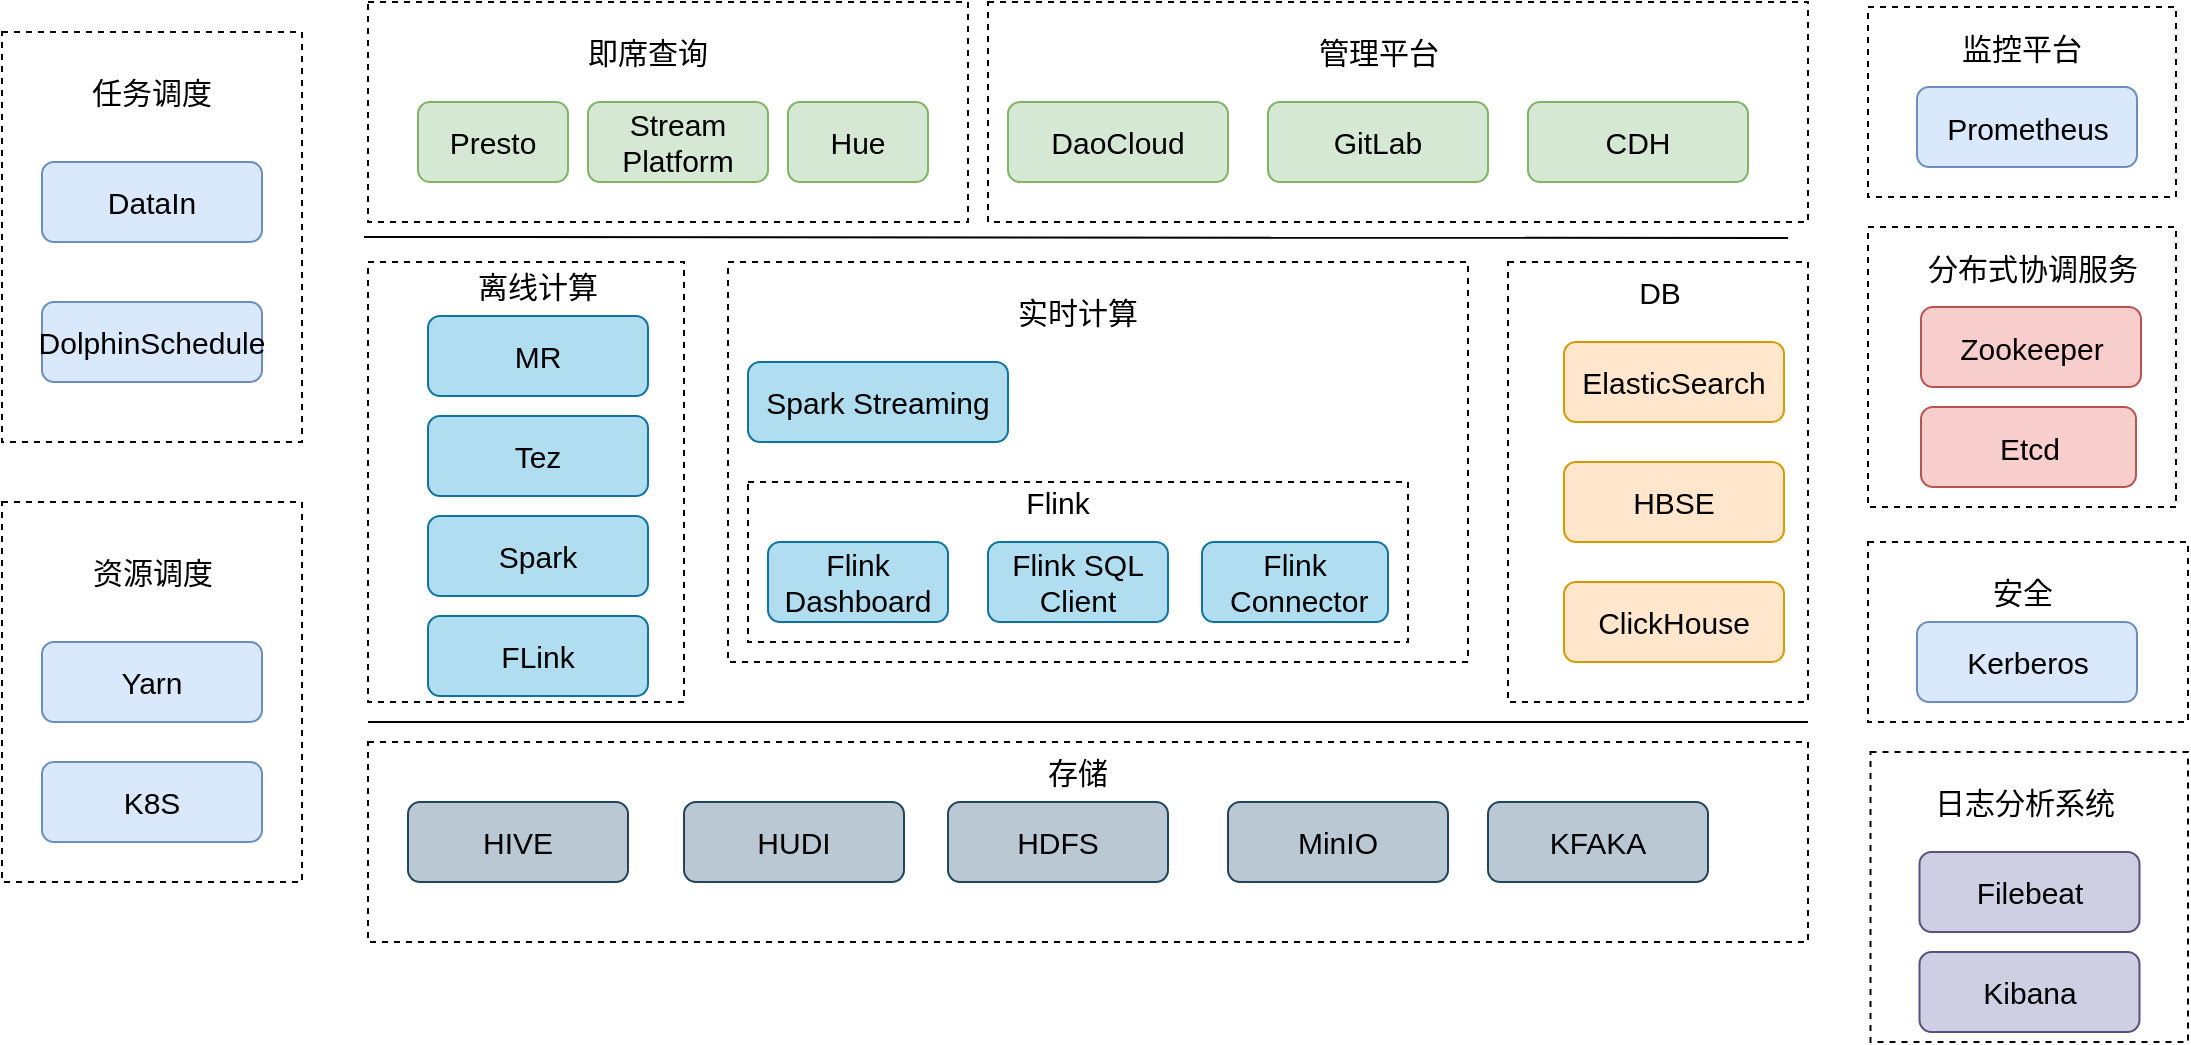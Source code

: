 <mxfile version="20.0.1" type="github">
  <diagram id="C5RBs43oDa-KdzZeNtuy" name="Page-1">
    <mxGraphModel dx="1018" dy="695" grid="1" gridSize="10" guides="1" tooltips="1" connect="1" arrows="1" fold="1" page="1" pageScale="1" pageWidth="827" pageHeight="1169" background="#ffffff" math="0" shadow="0">
      <root>
        <mxCell id="WIyWlLk6GJQsqaUBKTNV-0" />
        <mxCell id="WIyWlLk6GJQsqaUBKTNV-1" parent="WIyWlLk6GJQsqaUBKTNV-0" />
        <mxCell id="U5XGqWJioJr3O-M73j0z-75" value="" style="rounded=0;whiteSpace=wrap;html=1;fontSize=15;dashed=1;" vertex="1" parent="WIyWlLk6GJQsqaUBKTNV-1">
          <mxGeometry x="300" y="430" width="720" height="100" as="geometry" />
        </mxCell>
        <mxCell id="U5XGqWJioJr3O-M73j0z-64" value="" style="rounded=0;whiteSpace=wrap;html=1;fontSize=15;dashed=1;" vertex="1" parent="WIyWlLk6GJQsqaUBKTNV-1">
          <mxGeometry x="1050" y="172.5" width="154" height="140" as="geometry" />
        </mxCell>
        <mxCell id="U5XGqWJioJr3O-M73j0z-62" value="" style="rounded=0;whiteSpace=wrap;html=1;fontSize=15;dashed=1;" vertex="1" parent="WIyWlLk6GJQsqaUBKTNV-1">
          <mxGeometry x="1050" y="62.5" width="154" height="95" as="geometry" />
        </mxCell>
        <mxCell id="U5XGqWJioJr3O-M73j0z-60" value="" style="rounded=0;whiteSpace=wrap;html=1;fontSize=15;dashed=1;" vertex="1" parent="WIyWlLk6GJQsqaUBKTNV-1">
          <mxGeometry x="480" y="190" width="370" height="200" as="geometry" />
        </mxCell>
        <mxCell id="U5XGqWJioJr3O-M73j0z-59" value="" style="rounded=0;whiteSpace=wrap;html=1;fontSize=15;dashed=1;" vertex="1" parent="WIyWlLk6GJQsqaUBKTNV-1">
          <mxGeometry x="300" y="190" width="158" height="220" as="geometry" />
        </mxCell>
        <mxCell id="U5XGqWJioJr3O-M73j0z-58" value="" style="rounded=0;whiteSpace=wrap;html=1;fontSize=15;dashed=1;" vertex="1" parent="WIyWlLk6GJQsqaUBKTNV-1">
          <mxGeometry x="870" y="190" width="150" height="220" as="geometry" />
        </mxCell>
        <mxCell id="U5XGqWJioJr3O-M73j0z-57" value="" style="rounded=0;whiteSpace=wrap;html=1;fontSize=15;dashed=1;" vertex="1" parent="WIyWlLk6GJQsqaUBKTNV-1">
          <mxGeometry x="610" y="60" width="410" height="110" as="geometry" />
        </mxCell>
        <mxCell id="U5XGqWJioJr3O-M73j0z-55" value="" style="rounded=0;whiteSpace=wrap;html=1;fontSize=15;dashed=1;" vertex="1" parent="WIyWlLk6GJQsqaUBKTNV-1">
          <mxGeometry x="300" y="60" width="300" height="110" as="geometry" />
        </mxCell>
        <mxCell id="U5XGqWJioJr3O-M73j0z-53" value="" style="rounded=0;whiteSpace=wrap;html=1;fontSize=15;dashed=1;" vertex="1" parent="WIyWlLk6GJQsqaUBKTNV-1">
          <mxGeometry x="117" y="75" width="150" height="205" as="geometry" />
        </mxCell>
        <mxCell id="U5XGqWJioJr3O-M73j0z-52" value="" style="rounded=0;whiteSpace=wrap;html=1;fontSize=15;dashed=1;" vertex="1" parent="WIyWlLk6GJQsqaUBKTNV-1">
          <mxGeometry x="117" y="310" width="150" height="190" as="geometry" />
        </mxCell>
        <mxCell id="U5XGqWJioJr3O-M73j0z-0" value="HDFS" style="rounded=1;whiteSpace=wrap;html=1;fontSize=15;fillColor=#bac8d3;strokeColor=#23445d;" vertex="1" parent="WIyWlLk6GJQsqaUBKTNV-1">
          <mxGeometry x="590" y="460" width="110" height="40" as="geometry" />
        </mxCell>
        <mxCell id="U5XGqWJioJr3O-M73j0z-2" value="" style="endArrow=none;html=1;rounded=0;fontSize=15;" edge="1" parent="WIyWlLk6GJQsqaUBKTNV-1">
          <mxGeometry width="50" height="50" relative="1" as="geometry">
            <mxPoint x="300" y="420" as="sourcePoint" />
            <mxPoint x="1020" y="420" as="targetPoint" />
          </mxGeometry>
        </mxCell>
        <mxCell id="U5XGqWJioJr3O-M73j0z-3" value="存储" style="text;html=1;strokeColor=none;fillColor=none;align=center;verticalAlign=middle;whiteSpace=wrap;rounded=0;fontSize=15;" vertex="1" parent="WIyWlLk6GJQsqaUBKTNV-1">
          <mxGeometry x="625" y="430" width="60" height="30" as="geometry" />
        </mxCell>
        <mxCell id="U5XGqWJioJr3O-M73j0z-4" value="离线计算" style="text;html=1;strokeColor=none;fillColor=none;align=center;verticalAlign=middle;whiteSpace=wrap;rounded=0;fontSize=15;" vertex="1" parent="WIyWlLk6GJQsqaUBKTNV-1">
          <mxGeometry x="345" y="187" width="80" height="30" as="geometry" />
        </mxCell>
        <mxCell id="U5XGqWJioJr3O-M73j0z-8" value="MinIO" style="rounded=1;whiteSpace=wrap;html=1;fontSize=15;fillColor=#bac8d3;strokeColor=#23445d;" vertex="1" parent="WIyWlLk6GJQsqaUBKTNV-1">
          <mxGeometry x="730" y="460" width="110" height="40" as="geometry" />
        </mxCell>
        <mxCell id="U5XGqWJioJr3O-M73j0z-9" value="MR" style="rounded=1;whiteSpace=wrap;html=1;fontSize=15;fillColor=#b1ddf0;strokeColor=#10739e;" vertex="1" parent="WIyWlLk6GJQsqaUBKTNV-1">
          <mxGeometry x="330" y="217" width="110" height="40" as="geometry" />
        </mxCell>
        <mxCell id="U5XGqWJioJr3O-M73j0z-10" value="KFAKA" style="rounded=1;whiteSpace=wrap;html=1;fontSize=15;fillColor=#bac8d3;strokeColor=#23445d;" vertex="1" parent="WIyWlLk6GJQsqaUBKTNV-1">
          <mxGeometry x="860" y="460" width="110" height="40" as="geometry" />
        </mxCell>
        <mxCell id="U5XGqWJioJr3O-M73j0z-11" value="HIVE" style="rounded=1;whiteSpace=wrap;html=1;fontSize=15;fillColor=#bac8d3;strokeColor=#23445d;" vertex="1" parent="WIyWlLk6GJQsqaUBKTNV-1">
          <mxGeometry x="320" y="460" width="110" height="40" as="geometry" />
        </mxCell>
        <mxCell id="U5XGqWJioJr3O-M73j0z-12" value="Tez" style="rounded=1;whiteSpace=wrap;html=1;fontSize=15;fillColor=#b1ddf0;strokeColor=#10739e;" vertex="1" parent="WIyWlLk6GJQsqaUBKTNV-1">
          <mxGeometry x="330" y="267" width="110" height="40" as="geometry" />
        </mxCell>
        <mxCell id="U5XGqWJioJr3O-M73j0z-13" value="Spark" style="rounded=1;whiteSpace=wrap;html=1;fontSize=15;fillColor=#b1ddf0;strokeColor=#10739e;" vertex="1" parent="WIyWlLk6GJQsqaUBKTNV-1">
          <mxGeometry x="330" y="317" width="110" height="40" as="geometry" />
        </mxCell>
        <mxCell id="U5XGqWJioJr3O-M73j0z-14" value="实时计算" style="text;html=1;strokeColor=none;fillColor=none;align=center;verticalAlign=middle;whiteSpace=wrap;rounded=0;fontSize=15;" vertex="1" parent="WIyWlLk6GJQsqaUBKTNV-1">
          <mxGeometry x="620" y="200" width="70" height="30" as="geometry" />
        </mxCell>
        <mxCell id="U5XGqWJioJr3O-M73j0z-17" value="Spark Streaming" style="rounded=1;whiteSpace=wrap;html=1;fontSize=15;fillColor=#b1ddf0;strokeColor=#10739e;" vertex="1" parent="WIyWlLk6GJQsqaUBKTNV-1">
          <mxGeometry x="490" y="240" width="130" height="40" as="geometry" />
        </mxCell>
        <mxCell id="U5XGqWJioJr3O-M73j0z-18" value="" style="endArrow=none;html=1;rounded=0;fontSize=15;" edge="1" parent="WIyWlLk6GJQsqaUBKTNV-1">
          <mxGeometry width="50" height="50" relative="1" as="geometry">
            <mxPoint x="298" y="177.5" as="sourcePoint" />
            <mxPoint x="1010" y="178" as="targetPoint" />
          </mxGeometry>
        </mxCell>
        <mxCell id="U5XGqWJioJr3O-M73j0z-19" value="Presto" style="rounded=1;whiteSpace=wrap;html=1;fontSize=15;fillColor=#d5e8d4;strokeColor=#82b366;" vertex="1" parent="WIyWlLk6GJQsqaUBKTNV-1">
          <mxGeometry x="325" y="110" width="75" height="40" as="geometry" />
        </mxCell>
        <mxCell id="U5XGqWJioJr3O-M73j0z-20" value="HUDI" style="rounded=1;whiteSpace=wrap;html=1;fontSize=15;fillColor=#bac8d3;strokeColor=#23445d;" vertex="1" parent="WIyWlLk6GJQsqaUBKTNV-1">
          <mxGeometry x="458" y="460" width="110" height="40" as="geometry" />
        </mxCell>
        <mxCell id="U5XGqWJioJr3O-M73j0z-21" value="资源调度" style="text;html=1;strokeColor=none;fillColor=none;align=center;verticalAlign=middle;whiteSpace=wrap;rounded=0;fontSize=15;" vertex="1" parent="WIyWlLk6GJQsqaUBKTNV-1">
          <mxGeometry x="154.5" y="330" width="75" height="30" as="geometry" />
        </mxCell>
        <mxCell id="U5XGqWJioJr3O-M73j0z-22" value="Yarn" style="rounded=1;whiteSpace=wrap;html=1;fontSize=15;fillColor=#dae8fc;strokeColor=#6c8ebf;" vertex="1" parent="WIyWlLk6GJQsqaUBKTNV-1">
          <mxGeometry x="137" y="380" width="110" height="40" as="geometry" />
        </mxCell>
        <mxCell id="U5XGqWJioJr3O-M73j0z-23" value="K8S" style="rounded=1;whiteSpace=wrap;html=1;fontSize=15;fillColor=#dae8fc;strokeColor=#6c8ebf;" vertex="1" parent="WIyWlLk6GJQsqaUBKTNV-1">
          <mxGeometry x="137" y="440" width="110" height="40" as="geometry" />
        </mxCell>
        <mxCell id="U5XGqWJioJr3O-M73j0z-24" value="即席查询" style="text;html=1;strokeColor=none;fillColor=none;align=center;verticalAlign=middle;whiteSpace=wrap;rounded=0;fontSize=15;" vertex="1" parent="WIyWlLk6GJQsqaUBKTNV-1">
          <mxGeometry x="400" y="70" width="80" height="30" as="geometry" />
        </mxCell>
        <mxCell id="U5XGqWJioJr3O-M73j0z-25" value="Stream Platform" style="rounded=1;whiteSpace=wrap;html=1;fontSize=15;fillColor=#d5e8d4;strokeColor=#82b366;" vertex="1" parent="WIyWlLk6GJQsqaUBKTNV-1">
          <mxGeometry x="410" y="110" width="90" height="40" as="geometry" />
        </mxCell>
        <mxCell id="U5XGqWJioJr3O-M73j0z-27" value="任务调度" style="text;html=1;strokeColor=none;fillColor=none;align=center;verticalAlign=middle;whiteSpace=wrap;rounded=0;fontSize=15;" vertex="1" parent="WIyWlLk6GJQsqaUBKTNV-1">
          <mxGeometry x="152" y="90" width="80" height="30" as="geometry" />
        </mxCell>
        <mxCell id="U5XGqWJioJr3O-M73j0z-29" value="DataIn" style="rounded=1;whiteSpace=wrap;html=1;fontSize=15;fillColor=#dae8fc;strokeColor=#6c8ebf;" vertex="1" parent="WIyWlLk6GJQsqaUBKTNV-1">
          <mxGeometry x="137" y="140" width="110" height="40" as="geometry" />
        </mxCell>
        <mxCell id="U5XGqWJioJr3O-M73j0z-30" value="DolphinSchedule" style="rounded=1;whiteSpace=wrap;html=1;fontSize=15;fillColor=#dae8fc;strokeColor=#6c8ebf;" vertex="1" parent="WIyWlLk6GJQsqaUBKTNV-1">
          <mxGeometry x="137" y="210" width="110" height="40" as="geometry" />
        </mxCell>
        <mxCell id="U5XGqWJioJr3O-M73j0z-31" value="监控平台" style="text;html=1;strokeColor=none;fillColor=none;align=center;verticalAlign=middle;whiteSpace=wrap;rounded=0;fontSize=15;" vertex="1" parent="WIyWlLk6GJQsqaUBKTNV-1">
          <mxGeometry x="1087" y="67.5" width="80" height="30" as="geometry" />
        </mxCell>
        <mxCell id="U5XGqWJioJr3O-M73j0z-32" value="Prometheus" style="rounded=1;whiteSpace=wrap;html=1;fontSize=15;fillColor=#dae8fc;strokeColor=#6c8ebf;" vertex="1" parent="WIyWlLk6GJQsqaUBKTNV-1">
          <mxGeometry x="1074.5" y="102.5" width="110" height="40" as="geometry" />
        </mxCell>
        <mxCell id="U5XGqWJioJr3O-M73j0z-33" value="管理平台" style="text;html=1;strokeColor=none;fillColor=none;align=center;verticalAlign=middle;whiteSpace=wrap;rounded=0;fontSize=15;" vertex="1" parent="WIyWlLk6GJQsqaUBKTNV-1">
          <mxGeometry x="772.5" y="70" width="65" height="30" as="geometry" />
        </mxCell>
        <mxCell id="U5XGqWJioJr3O-M73j0z-34" value="DaoCloud" style="rounded=1;whiteSpace=wrap;html=1;fontSize=15;fillColor=#d5e8d4;strokeColor=#82b366;" vertex="1" parent="WIyWlLk6GJQsqaUBKTNV-1">
          <mxGeometry x="620" y="110" width="110" height="40" as="geometry" />
        </mxCell>
        <mxCell id="U5XGqWJioJr3O-M73j0z-35" value="GitLab" style="rounded=1;whiteSpace=wrap;html=1;fontSize=15;fillColor=#d5e8d4;strokeColor=#82b366;" vertex="1" parent="WIyWlLk6GJQsqaUBKTNV-1">
          <mxGeometry x="750" y="110" width="110" height="40" as="geometry" />
        </mxCell>
        <mxCell id="U5XGqWJioJr3O-M73j0z-38" value="CDH" style="rounded=1;whiteSpace=wrap;html=1;fontSize=15;fillColor=#d5e8d4;strokeColor=#82b366;" vertex="1" parent="WIyWlLk6GJQsqaUBKTNV-1">
          <mxGeometry x="880" y="110" width="110" height="40" as="geometry" />
        </mxCell>
        <mxCell id="U5XGqWJioJr3O-M73j0z-39" value="ElasticSearch" style="rounded=1;whiteSpace=wrap;html=1;fontSize=15;fillColor=#ffe6cc;strokeColor=#d79b00;" vertex="1" parent="WIyWlLk6GJQsqaUBKTNV-1">
          <mxGeometry x="898" y="230" width="110" height="40" as="geometry" />
        </mxCell>
        <mxCell id="U5XGqWJioJr3O-M73j0z-40" value="HBSE" style="rounded=1;whiteSpace=wrap;html=1;fontSize=15;fillColor=#ffe6cc;strokeColor=#d79b00;" vertex="1" parent="WIyWlLk6GJQsqaUBKTNV-1">
          <mxGeometry x="898" y="290" width="110" height="40" as="geometry" />
        </mxCell>
        <mxCell id="U5XGqWJioJr3O-M73j0z-41" value="ClickHouse" style="rounded=1;whiteSpace=wrap;html=1;fontSize=15;fillColor=#ffe6cc;strokeColor=#d79b00;" vertex="1" parent="WIyWlLk6GJQsqaUBKTNV-1">
          <mxGeometry x="898" y="350" width="110" height="40" as="geometry" />
        </mxCell>
        <mxCell id="U5XGqWJioJr3O-M73j0z-44" value="DB" style="text;html=1;strokeColor=none;fillColor=none;align=center;verticalAlign=middle;whiteSpace=wrap;rounded=0;fontSize=15;" vertex="1" parent="WIyWlLk6GJQsqaUBKTNV-1">
          <mxGeometry x="915.5" y="190" width="60" height="30" as="geometry" />
        </mxCell>
        <mxCell id="U5XGqWJioJr3O-M73j0z-45" value="" style="rounded=0;whiteSpace=wrap;html=1;fontSize=15;dashed=1;" vertex="1" parent="WIyWlLk6GJQsqaUBKTNV-1">
          <mxGeometry x="490" y="300" width="330" height="80" as="geometry" />
        </mxCell>
        <mxCell id="U5XGqWJioJr3O-M73j0z-46" value="Flink Dashboard" style="rounded=1;whiteSpace=wrap;html=1;fontSize=15;fillColor=#b1ddf0;strokeColor=#10739e;" vertex="1" parent="WIyWlLk6GJQsqaUBKTNV-1">
          <mxGeometry x="500" y="330" width="90" height="40" as="geometry" />
        </mxCell>
        <mxCell id="U5XGqWJioJr3O-M73j0z-47" value="Flink SQL Client" style="rounded=1;whiteSpace=wrap;html=1;fontSize=15;fillColor=#b1ddf0;strokeColor=#10739e;" vertex="1" parent="WIyWlLk6GJQsqaUBKTNV-1">
          <mxGeometry x="610" y="330" width="90" height="40" as="geometry" />
        </mxCell>
        <mxCell id="U5XGqWJioJr3O-M73j0z-48" value="Flink &amp;nbsp;Connector" style="rounded=1;whiteSpace=wrap;html=1;fontSize=15;fillColor=#b1ddf0;strokeColor=#10739e;" vertex="1" parent="WIyWlLk6GJQsqaUBKTNV-1">
          <mxGeometry x="717" y="330" width="93" height="40" as="geometry" />
        </mxCell>
        <mxCell id="U5XGqWJioJr3O-M73j0z-49" value="Zookeeper" style="rounded=1;whiteSpace=wrap;html=1;fontSize=15;fillColor=#f8cecc;strokeColor=#b85450;" vertex="1" parent="WIyWlLk6GJQsqaUBKTNV-1">
          <mxGeometry x="1076.5" y="212.5" width="110" height="40" as="geometry" />
        </mxCell>
        <mxCell id="U5XGqWJioJr3O-M73j0z-50" value="分布式协调服务" style="text;html=1;strokeColor=none;fillColor=none;align=center;verticalAlign=middle;whiteSpace=wrap;rounded=0;fontSize=15;" vertex="1" parent="WIyWlLk6GJQsqaUBKTNV-1">
          <mxGeometry x="1074.5" y="177.5" width="115" height="30" as="geometry" />
        </mxCell>
        <mxCell id="U5XGqWJioJr3O-M73j0z-65" value="Etcd" style="rounded=1;whiteSpace=wrap;html=1;fontSize=15;fillColor=#f8cecc;strokeColor=#b85450;" vertex="1" parent="WIyWlLk6GJQsqaUBKTNV-1">
          <mxGeometry x="1076.5" y="262.5" width="107.5" height="40" as="geometry" />
        </mxCell>
        <mxCell id="U5XGqWJioJr3O-M73j0z-66" value="" style="rounded=0;whiteSpace=wrap;html=1;fontSize=15;dashed=1;" vertex="1" parent="WIyWlLk6GJQsqaUBKTNV-1">
          <mxGeometry x="1050" y="330" width="160" height="90" as="geometry" />
        </mxCell>
        <mxCell id="U5XGqWJioJr3O-M73j0z-67" value="Kerberos" style="rounded=1;whiteSpace=wrap;html=1;fontSize=15;fillColor=#dae8fc;strokeColor=#6c8ebf;" vertex="1" parent="WIyWlLk6GJQsqaUBKTNV-1">
          <mxGeometry x="1074.5" y="370" width="110" height="40" as="geometry" />
        </mxCell>
        <mxCell id="U5XGqWJioJr3O-M73j0z-68" value="安全" style="text;html=1;strokeColor=none;fillColor=none;align=center;verticalAlign=middle;whiteSpace=wrap;rounded=0;fontSize=15;" vertex="1" parent="WIyWlLk6GJQsqaUBKTNV-1">
          <mxGeometry x="1069.5" y="340" width="115" height="30" as="geometry" />
        </mxCell>
        <mxCell id="U5XGqWJioJr3O-M73j0z-69" value="Hue" style="rounded=1;whiteSpace=wrap;html=1;fontSize=15;fillColor=#d5e8d4;strokeColor=#82b366;" vertex="1" parent="WIyWlLk6GJQsqaUBKTNV-1">
          <mxGeometry x="510" y="110" width="70" height="40" as="geometry" />
        </mxCell>
        <mxCell id="U5XGqWJioJr3O-M73j0z-70" value="" style="rounded=0;whiteSpace=wrap;html=1;fontSize=15;dashed=1;" vertex="1" parent="WIyWlLk6GJQsqaUBKTNV-1">
          <mxGeometry x="1051.25" y="435" width="158.75" height="145" as="geometry" />
        </mxCell>
        <mxCell id="U5XGqWJioJr3O-M73j0z-71" value="Filebeat" style="rounded=1;whiteSpace=wrap;html=1;fontSize=15;fillColor=#d0cee2;strokeColor=#56517e;" vertex="1" parent="WIyWlLk6GJQsqaUBKTNV-1">
          <mxGeometry x="1075.75" y="485" width="110" height="40" as="geometry" />
        </mxCell>
        <mxCell id="U5XGqWJioJr3O-M73j0z-72" value="日志分析系统" style="text;html=1;strokeColor=none;fillColor=none;align=center;verticalAlign=middle;whiteSpace=wrap;rounded=0;fontSize=15;" vertex="1" parent="WIyWlLk6GJQsqaUBKTNV-1">
          <mxGeometry x="1070.75" y="445" width="115" height="30" as="geometry" />
        </mxCell>
        <mxCell id="U5XGqWJioJr3O-M73j0z-73" value="Kibana" style="rounded=1;whiteSpace=wrap;html=1;fontSize=15;fillColor=#d0cee2;strokeColor=#56517e;" vertex="1" parent="WIyWlLk6GJQsqaUBKTNV-1">
          <mxGeometry x="1075.75" y="535" width="110" height="40" as="geometry" />
        </mxCell>
        <mxCell id="U5XGqWJioJr3O-M73j0z-74" value="Flink" style="text;html=1;strokeColor=none;fillColor=none;align=center;verticalAlign=middle;whiteSpace=wrap;rounded=0;fontSize=15;" vertex="1" parent="WIyWlLk6GJQsqaUBKTNV-1">
          <mxGeometry x="610" y="295" width="70" height="30" as="geometry" />
        </mxCell>
        <mxCell id="U5XGqWJioJr3O-M73j0z-76" value="FLink" style="rounded=1;whiteSpace=wrap;html=1;fontSize=15;fillColor=#b1ddf0;strokeColor=#10739e;" vertex="1" parent="WIyWlLk6GJQsqaUBKTNV-1">
          <mxGeometry x="330" y="367" width="110" height="40" as="geometry" />
        </mxCell>
      </root>
    </mxGraphModel>
  </diagram>
</mxfile>
